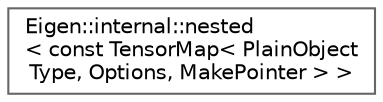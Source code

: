 digraph "类继承关系图"
{
 // LATEX_PDF_SIZE
  bgcolor="transparent";
  edge [fontname=Helvetica,fontsize=10,labelfontname=Helvetica,labelfontsize=10];
  node [fontname=Helvetica,fontsize=10,shape=box,height=0.2,width=0.4];
  rankdir="LR";
  Node0 [id="Node000000",label="Eigen::internal::nested\l\< const TensorMap\< PlainObject\lType, Options, MakePointer \> \>",height=0.2,width=0.4,color="grey40", fillcolor="white", style="filled",URL="$struct_eigen_1_1internal_1_1nested_3_01const_01_tensor_map_3_01_plain_object_type_00_01_options_00_01_make_pointer_01_4_01_4.html",tooltip=" "];
}
